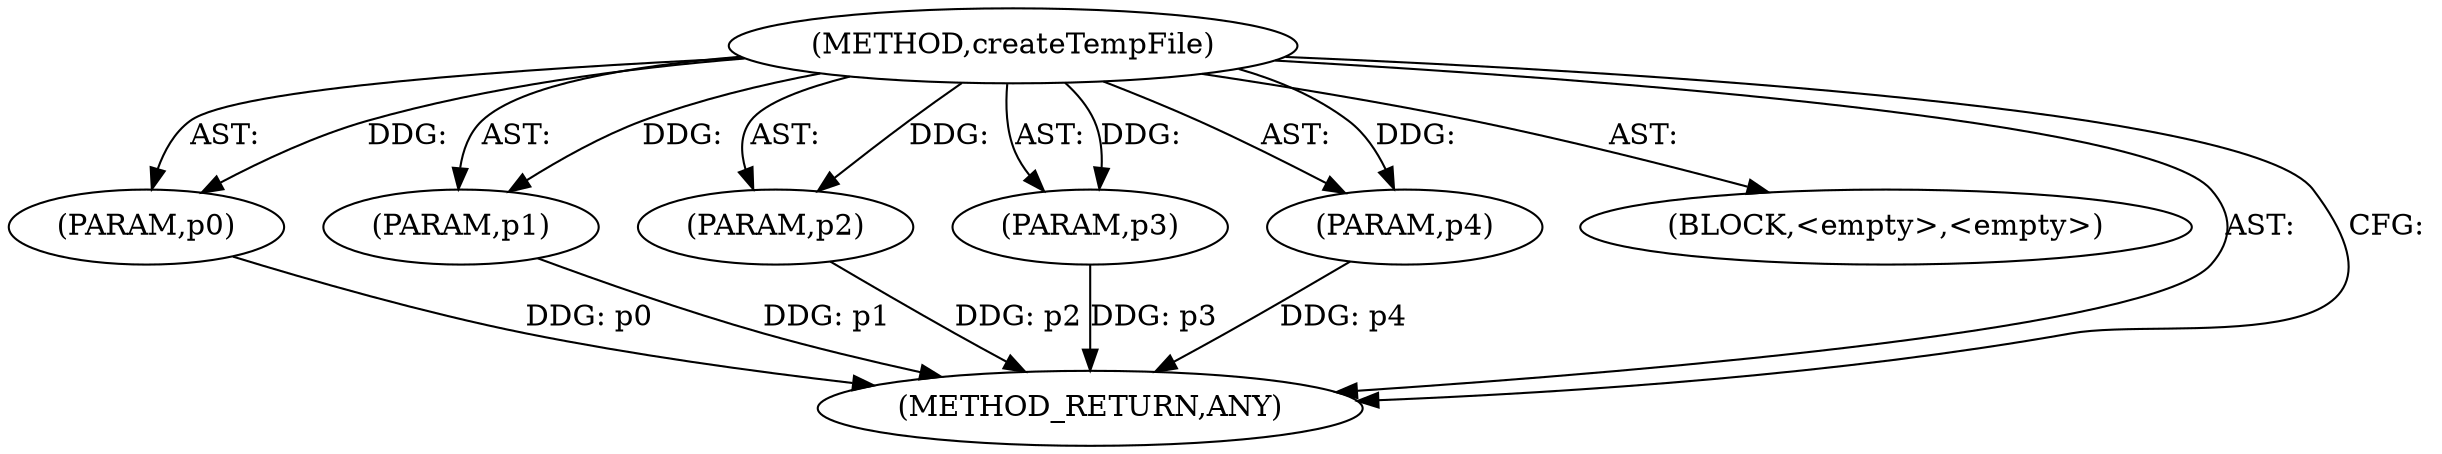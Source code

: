 digraph "createTempFile" {  
"111669149770" [label = <(METHOD,createTempFile)> ]
"115964117139" [label = <(PARAM,p0)> ]
"115964117140" [label = <(PARAM,p1)> ]
"115964117141" [label = <(PARAM,p2)> ]
"115964117142" [label = <(PARAM,p3)> ]
"115964117143" [label = <(PARAM,p4)> ]
"25769803885" [label = <(BLOCK,&lt;empty&gt;,&lt;empty&gt;)> ]
"128849018954" [label = <(METHOD_RETURN,ANY)> ]
  "111669149770" -> "115964117139"  [ label = "AST: "] 
  "111669149770" -> "115964117140"  [ label = "AST: "] 
  "111669149770" -> "25769803885"  [ label = "AST: "] 
  "111669149770" -> "115964117141"  [ label = "AST: "] 
  "111669149770" -> "128849018954"  [ label = "AST: "] 
  "111669149770" -> "115964117142"  [ label = "AST: "] 
  "111669149770" -> "115964117143"  [ label = "AST: "] 
  "111669149770" -> "128849018954"  [ label = "CFG: "] 
  "115964117139" -> "128849018954"  [ label = "DDG: p0"] 
  "115964117140" -> "128849018954"  [ label = "DDG: p1"] 
  "115964117141" -> "128849018954"  [ label = "DDG: p2"] 
  "115964117142" -> "128849018954"  [ label = "DDG: p3"] 
  "115964117143" -> "128849018954"  [ label = "DDG: p4"] 
  "111669149770" -> "115964117139"  [ label = "DDG: "] 
  "111669149770" -> "115964117140"  [ label = "DDG: "] 
  "111669149770" -> "115964117141"  [ label = "DDG: "] 
  "111669149770" -> "115964117142"  [ label = "DDG: "] 
  "111669149770" -> "115964117143"  [ label = "DDG: "] 
}
